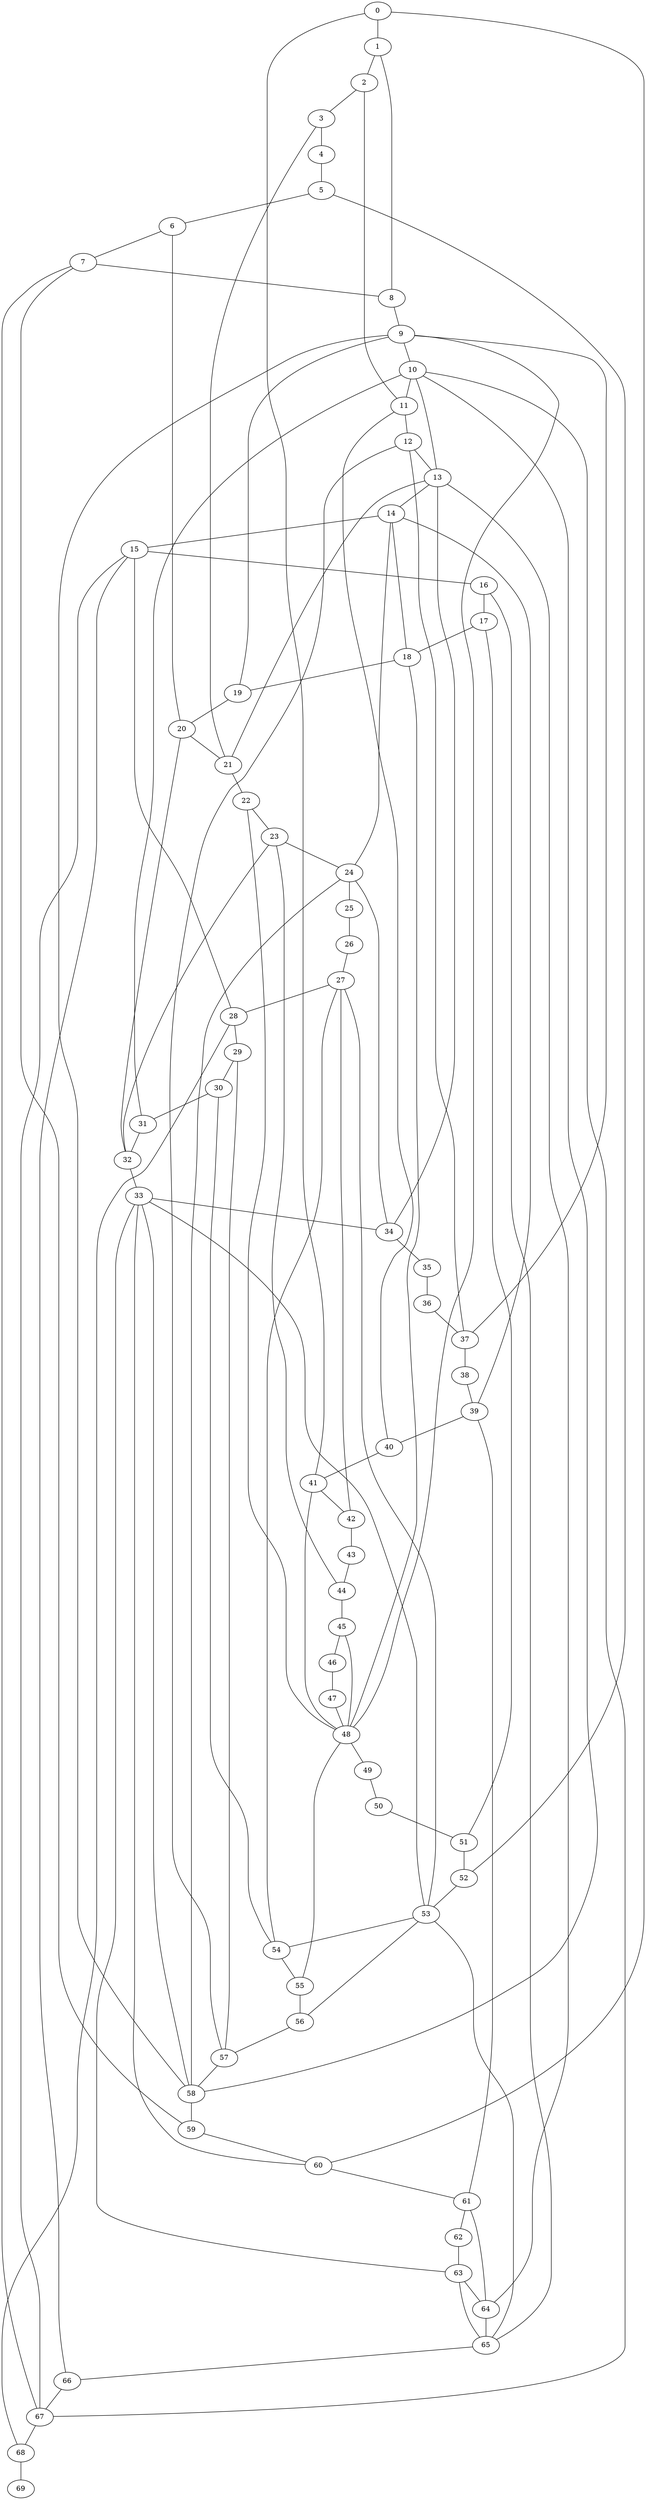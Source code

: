 
graph graphname {
    0 -- 1
0 -- 41
0 -- 60
1 -- 2
1 -- 8
2 -- 3
2 -- 11
3 -- 4
3 -- 21
4 -- 5
5 -- 6
5 -- 52
6 -- 7
6 -- 20
7 -- 8
7 -- 67
7 -- 59
8 -- 9
9 -- 10
9 -- 37
9 -- 58
9 -- 48
9 -- 19
10 -- 11
10 -- 58
10 -- 31
10 -- 13
10 -- 67
11 -- 12
11 -- 40
12 -- 13
12 -- 37
12 -- 57
13 -- 14
13 -- 21
13 -- 64
13 -- 34
14 -- 15
14 -- 18
14 -- 39
14 -- 24
15 -- 16
15 -- 67
15 -- 66
15 -- 28
16 -- 17
16 -- 65
17 -- 18
17 -- 51
18 -- 19
18 -- 48
19 -- 20
20 -- 21
20 -- 32
21 -- 22
22 -- 23
22 -- 48
23 -- 24
23 -- 32
23 -- 44
24 -- 25
24 -- 34
24 -- 58
25 -- 26
26 -- 27
27 -- 28
27 -- 42
27 -- 53
27 -- 54
28 -- 29
28 -- 68
29 -- 30
29 -- 57
30 -- 31
30 -- 54
31 -- 32
32 -- 33
33 -- 34
33 -- 63
33 -- 53
33 -- 58
33 -- 60
34 -- 35
35 -- 36
36 -- 37
37 -- 38
38 -- 39
39 -- 40
39 -- 61
40 -- 41
41 -- 42
41 -- 48
42 -- 43
43 -- 44
44 -- 45
45 -- 46
45 -- 48
46 -- 47
47 -- 48
48 -- 49
48 -- 55
49 -- 50
50 -- 51
51 -- 52
52 -- 53
53 -- 54
53 -- 65
53 -- 56
54 -- 55
55 -- 56
56 -- 57
57 -- 58
58 -- 59
59 -- 60
60 -- 61
61 -- 62
61 -- 64
62 -- 63
63 -- 64
63 -- 65
64 -- 65
65 -- 66
66 -- 67
67 -- 68
68 -- 69

}
